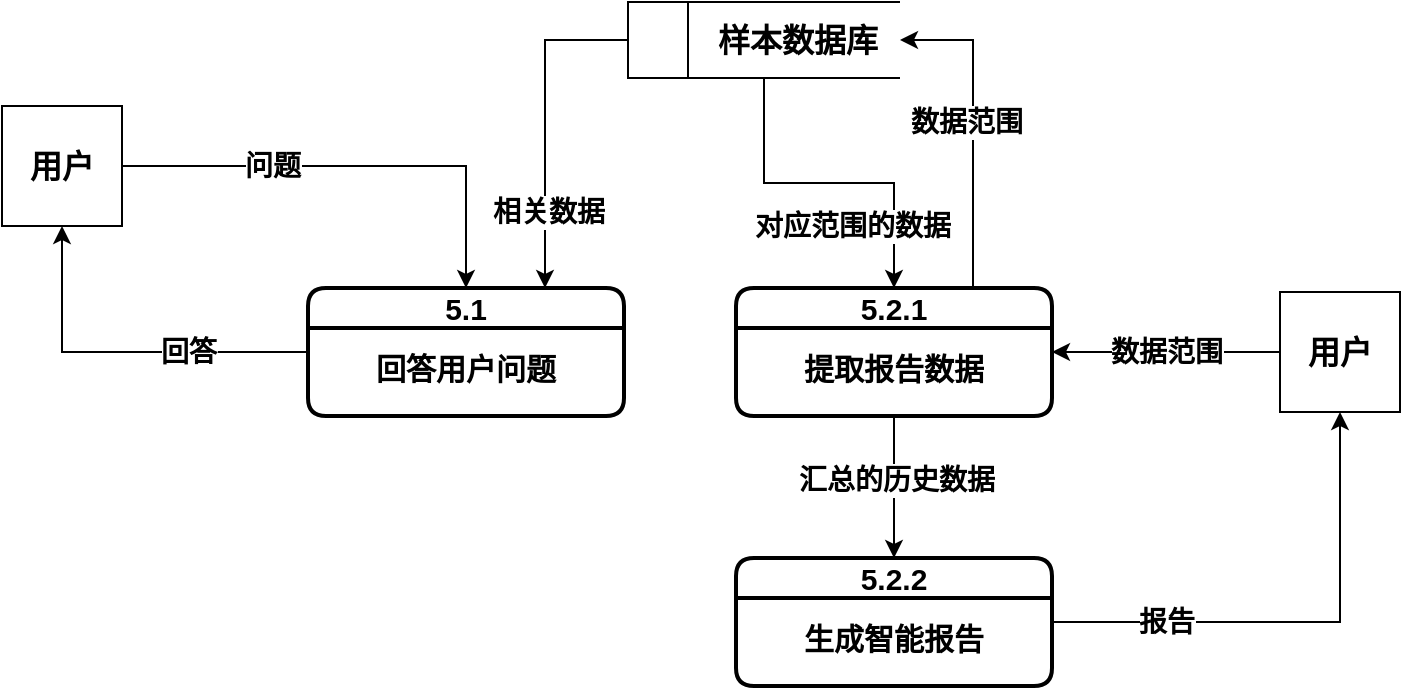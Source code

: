 <mxfile version="27.1.6">
  <diagram name="Page-1" id="vI3AUKaJ-KvVPcudFKGl">
    <mxGraphModel dx="1090" dy="492" grid="0" gridSize="10" guides="1" tooltips="1" connect="1" arrows="1" fold="1" page="1" pageScale="1" pageWidth="1000" pageHeight="1000" math="0" shadow="0">
      <root>
        <mxCell id="0" />
        <mxCell id="1" parent="0" />
        <mxCell id="1V1jX-HIkkJHhoVemARQ-52" style="edgeStyle=orthogonalEdgeStyle;rounded=0;orthogonalLoop=1;jettySize=auto;html=1;exitX=0;exitY=0.5;exitDx=0;exitDy=0;entryX=0.5;entryY=1;entryDx=0;entryDy=0;" edge="1" parent="1" source="1V1jX-HIkkJHhoVemARQ-16" target="1V1jX-HIkkJHhoVemARQ-48">
          <mxGeometry relative="1" as="geometry" />
        </mxCell>
        <mxCell id="1V1jX-HIkkJHhoVemARQ-53" value="&lt;b style=&quot;font-size: 14px;&quot;&gt;回答&lt;/b&gt;" style="edgeLabel;html=1;align=center;verticalAlign=middle;resizable=0;points=[];" vertex="1" connectable="0" parent="1V1jX-HIkkJHhoVemARQ-52">
          <mxGeometry x="-0.185" y="-2" relative="1" as="geometry">
            <mxPoint x="16" y="2" as="offset" />
          </mxGeometry>
        </mxCell>
        <mxCell id="1V1jX-HIkkJHhoVemARQ-16" value="5.1" style="swimlane;html=1;startSize=20;fontStyle=1;collapsible=0;horizontal=1;swimlaneLine=1;strokeWidth=2;swimlaneFillColor=#ffffff;whiteSpace=wrap;rounded=1;fontSize=15;" vertex="1" parent="1">
          <mxGeometry x="272" y="273" width="158" height="64" as="geometry" />
        </mxCell>
        <mxCell id="1V1jX-HIkkJHhoVemARQ-17" value="回答用户问题" style="text;html=1;align=center;verticalAlign=middle;whiteSpace=wrap;rounded=0;fontSize=15;fontStyle=1" vertex="1" parent="1V1jX-HIkkJHhoVemARQ-16">
          <mxGeometry x="21" y="25" width="116" height="30" as="geometry" />
        </mxCell>
        <mxCell id="1V1jX-HIkkJHhoVemARQ-49" style="edgeStyle=orthogonalEdgeStyle;rounded=0;orthogonalLoop=1;jettySize=auto;html=1;entryX=0.5;entryY=0;entryDx=0;entryDy=0;" edge="1" parent="1" source="1V1jX-HIkkJHhoVemARQ-48" target="1V1jX-HIkkJHhoVemARQ-16">
          <mxGeometry relative="1" as="geometry" />
        </mxCell>
        <mxCell id="1V1jX-HIkkJHhoVemARQ-51" value="&lt;b style=&quot;font-size: 14px;&quot;&gt;问题&lt;/b&gt;" style="edgeLabel;html=1;align=center;verticalAlign=middle;resizable=0;points=[];" vertex="1" connectable="0" parent="1V1jX-HIkkJHhoVemARQ-49">
          <mxGeometry x="-0.356" relative="1" as="geometry">
            <mxPoint as="offset" />
          </mxGeometry>
        </mxCell>
        <mxCell id="1V1jX-HIkkJHhoVemARQ-48" value="&lt;font style=&quot;font-size: 16px;&quot;&gt;&lt;b&gt;用户&lt;/b&gt;&lt;/font&gt;" style="rounded=0;whiteSpace=wrap;html=1;" vertex="1" parent="1">
          <mxGeometry x="119" y="182" width="60" height="60" as="geometry" />
        </mxCell>
        <mxCell id="1V1jX-HIkkJHhoVemARQ-55" style="edgeStyle=orthogonalEdgeStyle;rounded=0;orthogonalLoop=1;jettySize=auto;html=1;entryX=0.75;entryY=0;entryDx=0;entryDy=0;" edge="1" parent="1" source="1V1jX-HIkkJHhoVemARQ-54" target="1V1jX-HIkkJHhoVemARQ-16">
          <mxGeometry relative="1" as="geometry" />
        </mxCell>
        <mxCell id="1V1jX-HIkkJHhoVemARQ-56" value="&lt;span style=&quot;color: rgba(0, 0, 0, 0); font-family: monospace; font-size: 0px; text-align: start; background-color: rgb(236, 236, 236);&quot;&gt;%3CmxGraphModel%3E%3Croot%3E%3CmxCell%20id%3D%220%22%2F%3E%3CmxCell%20id%3D%221%22%20parent%3D%220%22%2F%3E%3CmxCell%20id%3D%222%22%20value%3D%22%26lt%3Bfont%20style%3D%26quot%3Bfont-size%3A%2016px%3B%26quot%3B%26gt%3B%26lt%3Bb%26gt%3B%26amp%3Bnbsp%3B%20%26amp%3Bnbsp%3B%20%26amp%3Bnbsp%3B%20%26amp%3Bnbsp%3B%20%26amp%3Bnbsp%3B%E5%BC%82%E5%B8%B8%E8%AE%B0%E5%BD%95%26lt%3B%2Fb%26gt%3B%26lt%3B%2Ffont%26gt%3B%22%20style%3D%22html%3D1%3Bdashed%3D0%3BwhiteSpace%3Dwrap%3Bshape%3Dmxgraph.dfd.dataStoreID%3Balign%3Dleft%3BspacingLeft%3D3%3Bpoints%3D%5B%5B0%2C0%5D%2C%5B0.5%2C0%5D%2C%5B1%2C0%5D%2C%5B0%2C0.5%5D%2C%5B1%2C0.5%5D%2C%5B0%2C1%5D%2C%5B0.5%2C1%5D%2C%5B1%2C1%5D%5D%3B%22%20vertex%3D%221%22%20parent%3D%221%22%3E%3CmxGeometry%20x%3D%22131%22%20y%3D%22332%22%20width%3D%22126%22%20height%3D%2238%22%20as%3D%22geometry%22%2F%3E%3C%2FmxCell%3E%3C%2Froot%3E%3C%2FmxGraphModel%3E&lt;/span&gt;" style="edgeLabel;html=1;align=center;verticalAlign=middle;resizable=0;points=[];" vertex="1" connectable="0" parent="1V1jX-HIkkJHhoVemARQ-55">
          <mxGeometry x="0.473" relative="1" as="geometry">
            <mxPoint as="offset" />
          </mxGeometry>
        </mxCell>
        <mxCell id="1V1jX-HIkkJHhoVemARQ-57" value="&lt;b style=&quot;font-size: 14px;&quot;&gt;相关数据&lt;/b&gt;" style="edgeLabel;html=1;align=center;verticalAlign=middle;resizable=0;points=[];" vertex="1" connectable="0" parent="1V1jX-HIkkJHhoVemARQ-55">
          <mxGeometry x="0.536" y="1" relative="1" as="geometry">
            <mxPoint as="offset" />
          </mxGeometry>
        </mxCell>
        <mxCell id="1V1jX-HIkkJHhoVemARQ-62" style="edgeStyle=orthogonalEdgeStyle;rounded=0;orthogonalLoop=1;jettySize=auto;html=1;exitX=0.5;exitY=1;exitDx=0;exitDy=0;entryX=0.5;entryY=0;entryDx=0;entryDy=0;" edge="1" parent="1" source="1V1jX-HIkkJHhoVemARQ-54" target="1V1jX-HIkkJHhoVemARQ-58">
          <mxGeometry relative="1" as="geometry" />
        </mxCell>
        <mxCell id="1V1jX-HIkkJHhoVemARQ-63" value="&lt;font style=&quot;font-size: 14px;&quot;&gt;&lt;b&gt;对应范围的数据&lt;/b&gt;&lt;/font&gt;" style="edgeLabel;html=1;align=center;verticalAlign=middle;resizable=0;points=[];" vertex="1" connectable="0" parent="1V1jX-HIkkJHhoVemARQ-62">
          <mxGeometry x="0.575" y="-1" relative="1" as="geometry">
            <mxPoint x="-20" y="5" as="offset" />
          </mxGeometry>
        </mxCell>
        <mxCell id="1V1jX-HIkkJHhoVemARQ-54" value="&lt;font style=&quot;font-size: 16px;&quot;&gt;&lt;b&gt;&amp;nbsp; &amp;nbsp; &amp;nbsp; &amp;nbsp; &amp;nbsp;样本数据库&lt;/b&gt;&lt;/font&gt;" style="html=1;dashed=0;whiteSpace=wrap;shape=mxgraph.dfd.dataStoreID;align=left;spacingLeft=3;points=[[0,0],[0.5,0],[1,0],[0,0.5],[1,0.5],[0,1],[0.5,1],[1,1]];" vertex="1" parent="1">
          <mxGeometry x="432" y="130" width="136" height="38" as="geometry" />
        </mxCell>
        <mxCell id="1V1jX-HIkkJHhoVemARQ-67" style="edgeStyle=orthogonalEdgeStyle;rounded=0;orthogonalLoop=1;jettySize=auto;html=1;exitX=0.75;exitY=0;exitDx=0;exitDy=0;entryX=1;entryY=0.5;entryDx=0;entryDy=0;" edge="1" parent="1" source="1V1jX-HIkkJHhoVemARQ-58" target="1V1jX-HIkkJHhoVemARQ-54">
          <mxGeometry relative="1" as="geometry" />
        </mxCell>
        <mxCell id="1V1jX-HIkkJHhoVemARQ-68" value="&lt;b&gt;&lt;font style=&quot;font-size: 14px;&quot;&gt;数据范围&lt;/font&gt;&lt;/b&gt;" style="edgeLabel;html=1;align=center;verticalAlign=middle;resizable=0;points=[];" vertex="1" connectable="0" parent="1V1jX-HIkkJHhoVemARQ-67">
          <mxGeometry x="0.131" y="1" relative="1" as="geometry">
            <mxPoint x="-3" y="8" as="offset" />
          </mxGeometry>
        </mxCell>
        <mxCell id="1V1jX-HIkkJHhoVemARQ-69" style="edgeStyle=orthogonalEdgeStyle;rounded=0;orthogonalLoop=1;jettySize=auto;html=1;exitX=0.5;exitY=1;exitDx=0;exitDy=0;entryX=0.5;entryY=0;entryDx=0;entryDy=0;" edge="1" parent="1" source="1V1jX-HIkkJHhoVemARQ-58" target="1V1jX-HIkkJHhoVemARQ-60">
          <mxGeometry relative="1" as="geometry" />
        </mxCell>
        <mxCell id="1V1jX-HIkkJHhoVemARQ-70" value="&lt;font style=&quot;font-size: 14px;&quot;&gt;&lt;b&gt;汇总的历史数据&lt;/b&gt;&lt;/font&gt;" style="edgeLabel;html=1;align=center;verticalAlign=middle;resizable=0;points=[];" vertex="1" connectable="0" parent="1V1jX-HIkkJHhoVemARQ-69">
          <mxGeometry x="-0.119" y="1" relative="1" as="geometry">
            <mxPoint as="offset" />
          </mxGeometry>
        </mxCell>
        <mxCell id="1V1jX-HIkkJHhoVemARQ-58" value="5.2.1" style="swimlane;html=1;startSize=20;fontStyle=1;collapsible=0;horizontal=1;swimlaneLine=1;strokeWidth=2;swimlaneFillColor=#ffffff;whiteSpace=wrap;rounded=1;fontSize=15;" vertex="1" parent="1">
          <mxGeometry x="486" y="273" width="158" height="64" as="geometry" />
        </mxCell>
        <mxCell id="1V1jX-HIkkJHhoVemARQ-59" value="提取报告数据" style="text;html=1;align=center;verticalAlign=middle;whiteSpace=wrap;rounded=0;fontSize=15;fontStyle=1" vertex="1" parent="1V1jX-HIkkJHhoVemARQ-58">
          <mxGeometry x="21" y="25" width="116" height="30" as="geometry" />
        </mxCell>
        <mxCell id="1V1jX-HIkkJHhoVemARQ-71" style="edgeStyle=orthogonalEdgeStyle;rounded=0;orthogonalLoop=1;jettySize=auto;html=1;exitX=1;exitY=0.5;exitDx=0;exitDy=0;entryX=0.5;entryY=1;entryDx=0;entryDy=0;" edge="1" parent="1" source="1V1jX-HIkkJHhoVemARQ-60" target="1V1jX-HIkkJHhoVemARQ-64">
          <mxGeometry relative="1" as="geometry" />
        </mxCell>
        <mxCell id="1V1jX-HIkkJHhoVemARQ-72" value="&lt;b&gt;&lt;font style=&quot;font-size: 14px;&quot;&gt;报告&lt;/font&gt;&lt;/b&gt;" style="edgeLabel;html=1;align=center;verticalAlign=middle;resizable=0;points=[];" vertex="1" connectable="0" parent="1V1jX-HIkkJHhoVemARQ-71">
          <mxGeometry x="-0.543" relative="1" as="geometry">
            <mxPoint as="offset" />
          </mxGeometry>
        </mxCell>
        <mxCell id="1V1jX-HIkkJHhoVemARQ-60" value="5.2.2" style="swimlane;html=1;startSize=20;fontStyle=1;collapsible=0;horizontal=1;swimlaneLine=1;strokeWidth=2;swimlaneFillColor=#ffffff;whiteSpace=wrap;rounded=1;fontSize=15;" vertex="1" parent="1">
          <mxGeometry x="486" y="408" width="158" height="64" as="geometry" />
        </mxCell>
        <mxCell id="1V1jX-HIkkJHhoVemARQ-61" value="生成智能报告" style="text;html=1;align=center;verticalAlign=middle;whiteSpace=wrap;rounded=0;fontSize=15;fontStyle=1" vertex="1" parent="1V1jX-HIkkJHhoVemARQ-60">
          <mxGeometry x="21" y="25" width="116" height="30" as="geometry" />
        </mxCell>
        <mxCell id="1V1jX-HIkkJHhoVemARQ-65" style="edgeStyle=orthogonalEdgeStyle;rounded=0;orthogonalLoop=1;jettySize=auto;html=1;entryX=1;entryY=0.5;entryDx=0;entryDy=0;" edge="1" parent="1" source="1V1jX-HIkkJHhoVemARQ-64" target="1V1jX-HIkkJHhoVemARQ-58">
          <mxGeometry relative="1" as="geometry" />
        </mxCell>
        <mxCell id="1V1jX-HIkkJHhoVemARQ-66" value="&lt;font style=&quot;font-size: 14px;&quot;&gt;&lt;b&gt;数据范围&lt;/b&gt;&lt;/font&gt;" style="edgeLabel;html=1;align=center;verticalAlign=middle;resizable=0;points=[];" vertex="1" connectable="0" parent="1V1jX-HIkkJHhoVemARQ-65">
          <mxGeometry x="0.02" relative="1" as="geometry">
            <mxPoint x="1" as="offset" />
          </mxGeometry>
        </mxCell>
        <mxCell id="1V1jX-HIkkJHhoVemARQ-64" value="&lt;font style=&quot;font-size: 16px;&quot;&gt;&lt;b&gt;用户&lt;/b&gt;&lt;/font&gt;" style="rounded=0;whiteSpace=wrap;html=1;" vertex="1" parent="1">
          <mxGeometry x="758" y="275" width="60" height="60" as="geometry" />
        </mxCell>
      </root>
    </mxGraphModel>
  </diagram>
</mxfile>
